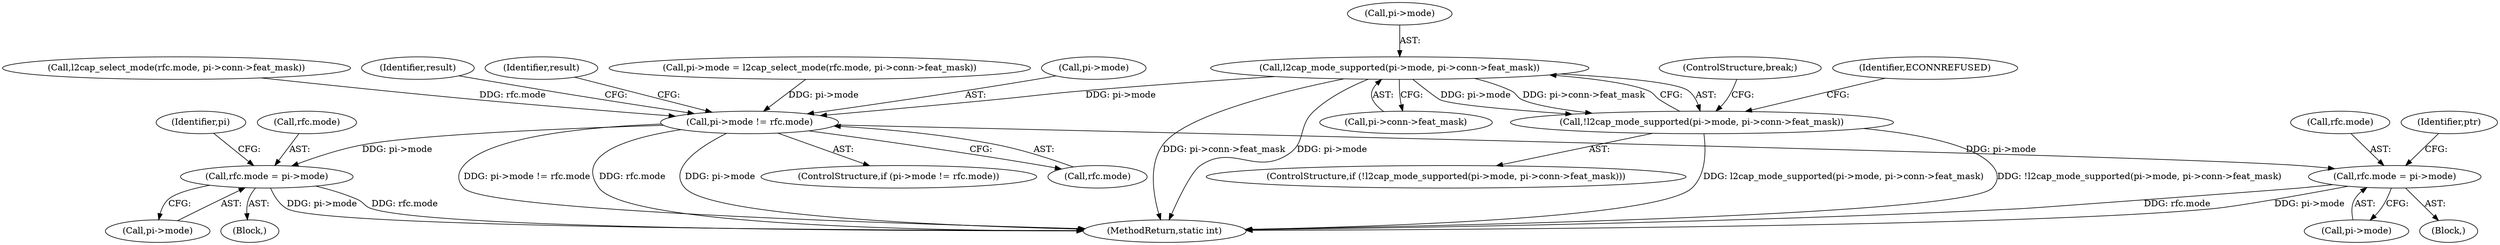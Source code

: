 digraph "0_linux_f2fcfcd670257236ebf2088bbdf26f6a8ef459fe_3@pointer" {
"1000241" [label="(Call,l2cap_mode_supported(pi->mode, pi->conn->feat_mask))"];
"1000240" [label="(Call,!l2cap_mode_supported(pi->mode, pi->conn->feat_mask))"];
"1000271" [label="(Call,pi->mode != rfc.mode)"];
"1000282" [label="(Call,rfc.mode = pi->mode)"];
"1000426" [label="(Call,rfc.mode = pi->mode)"];
"1000283" [label="(Call,rfc.mode)"];
"1000476" [label="(MethodReturn,static int)"];
"1000278" [label="(Block,)"];
"1000242" [label="(Call,pi->mode)"];
"1000435" [label="(Identifier,ptr)"];
"1000286" [label="(Call,pi->mode)"];
"1000270" [label="(ControlStructure,if (pi->mode != rfc.mode))"];
"1000275" [label="(Call,rfc.mode)"];
"1000426" [label="(Call,rfc.mode = pi->mode)"];
"1000240" [label="(Call,!l2cap_mode_supported(pi->mode, pi->conn->feat_mask))"];
"1000253" [label="(ControlStructure,break;)"];
"1000255" [label="(Call,pi->mode = l2cap_select_mode(rfc.mode, pi->conn->feat_mask))"];
"1000427" [label="(Call,rfc.mode)"];
"1000272" [label="(Call,pi->mode)"];
"1000241" [label="(Call,l2cap_mode_supported(pi->mode, pi->conn->feat_mask))"];
"1000282" [label="(Call,rfc.mode = pi->mode)"];
"1000239" [label="(ControlStructure,if (!l2cap_mode_supported(pi->mode, pi->conn->feat_mask)))"];
"1000259" [label="(Call,l2cap_select_mode(rfc.mode, pi->conn->feat_mask))"];
"1000310" [label="(Identifier,result)"];
"1000344" [label="(Block,)"];
"1000280" [label="(Identifier,result)"];
"1000271" [label="(Call,pi->mode != rfc.mode)"];
"1000245" [label="(Call,pi->conn->feat_mask)"];
"1000252" [label="(Identifier,ECONNREFUSED)"];
"1000430" [label="(Call,pi->mode)"];
"1000292" [label="(Identifier,pi)"];
"1000241" -> "1000240"  [label="AST: "];
"1000241" -> "1000245"  [label="CFG: "];
"1000242" -> "1000241"  [label="AST: "];
"1000245" -> "1000241"  [label="AST: "];
"1000240" -> "1000241"  [label="CFG: "];
"1000241" -> "1000476"  [label="DDG: pi->mode"];
"1000241" -> "1000476"  [label="DDG: pi->conn->feat_mask"];
"1000241" -> "1000240"  [label="DDG: pi->mode"];
"1000241" -> "1000240"  [label="DDG: pi->conn->feat_mask"];
"1000241" -> "1000271"  [label="DDG: pi->mode"];
"1000240" -> "1000239"  [label="AST: "];
"1000252" -> "1000240"  [label="CFG: "];
"1000253" -> "1000240"  [label="CFG: "];
"1000240" -> "1000476"  [label="DDG: !l2cap_mode_supported(pi->mode, pi->conn->feat_mask)"];
"1000240" -> "1000476"  [label="DDG: l2cap_mode_supported(pi->mode, pi->conn->feat_mask)"];
"1000271" -> "1000270"  [label="AST: "];
"1000271" -> "1000275"  [label="CFG: "];
"1000272" -> "1000271"  [label="AST: "];
"1000275" -> "1000271"  [label="AST: "];
"1000280" -> "1000271"  [label="CFG: "];
"1000310" -> "1000271"  [label="CFG: "];
"1000271" -> "1000476"  [label="DDG: rfc.mode"];
"1000271" -> "1000476"  [label="DDG: pi->mode"];
"1000271" -> "1000476"  [label="DDG: pi->mode != rfc.mode"];
"1000255" -> "1000271"  [label="DDG: pi->mode"];
"1000259" -> "1000271"  [label="DDG: rfc.mode"];
"1000271" -> "1000282"  [label="DDG: pi->mode"];
"1000271" -> "1000426"  [label="DDG: pi->mode"];
"1000282" -> "1000278"  [label="AST: "];
"1000282" -> "1000286"  [label="CFG: "];
"1000283" -> "1000282"  [label="AST: "];
"1000286" -> "1000282"  [label="AST: "];
"1000292" -> "1000282"  [label="CFG: "];
"1000282" -> "1000476"  [label="DDG: pi->mode"];
"1000282" -> "1000476"  [label="DDG: rfc.mode"];
"1000426" -> "1000344"  [label="AST: "];
"1000426" -> "1000430"  [label="CFG: "];
"1000427" -> "1000426"  [label="AST: "];
"1000430" -> "1000426"  [label="AST: "];
"1000435" -> "1000426"  [label="CFG: "];
"1000426" -> "1000476"  [label="DDG: rfc.mode"];
"1000426" -> "1000476"  [label="DDG: pi->mode"];
}
